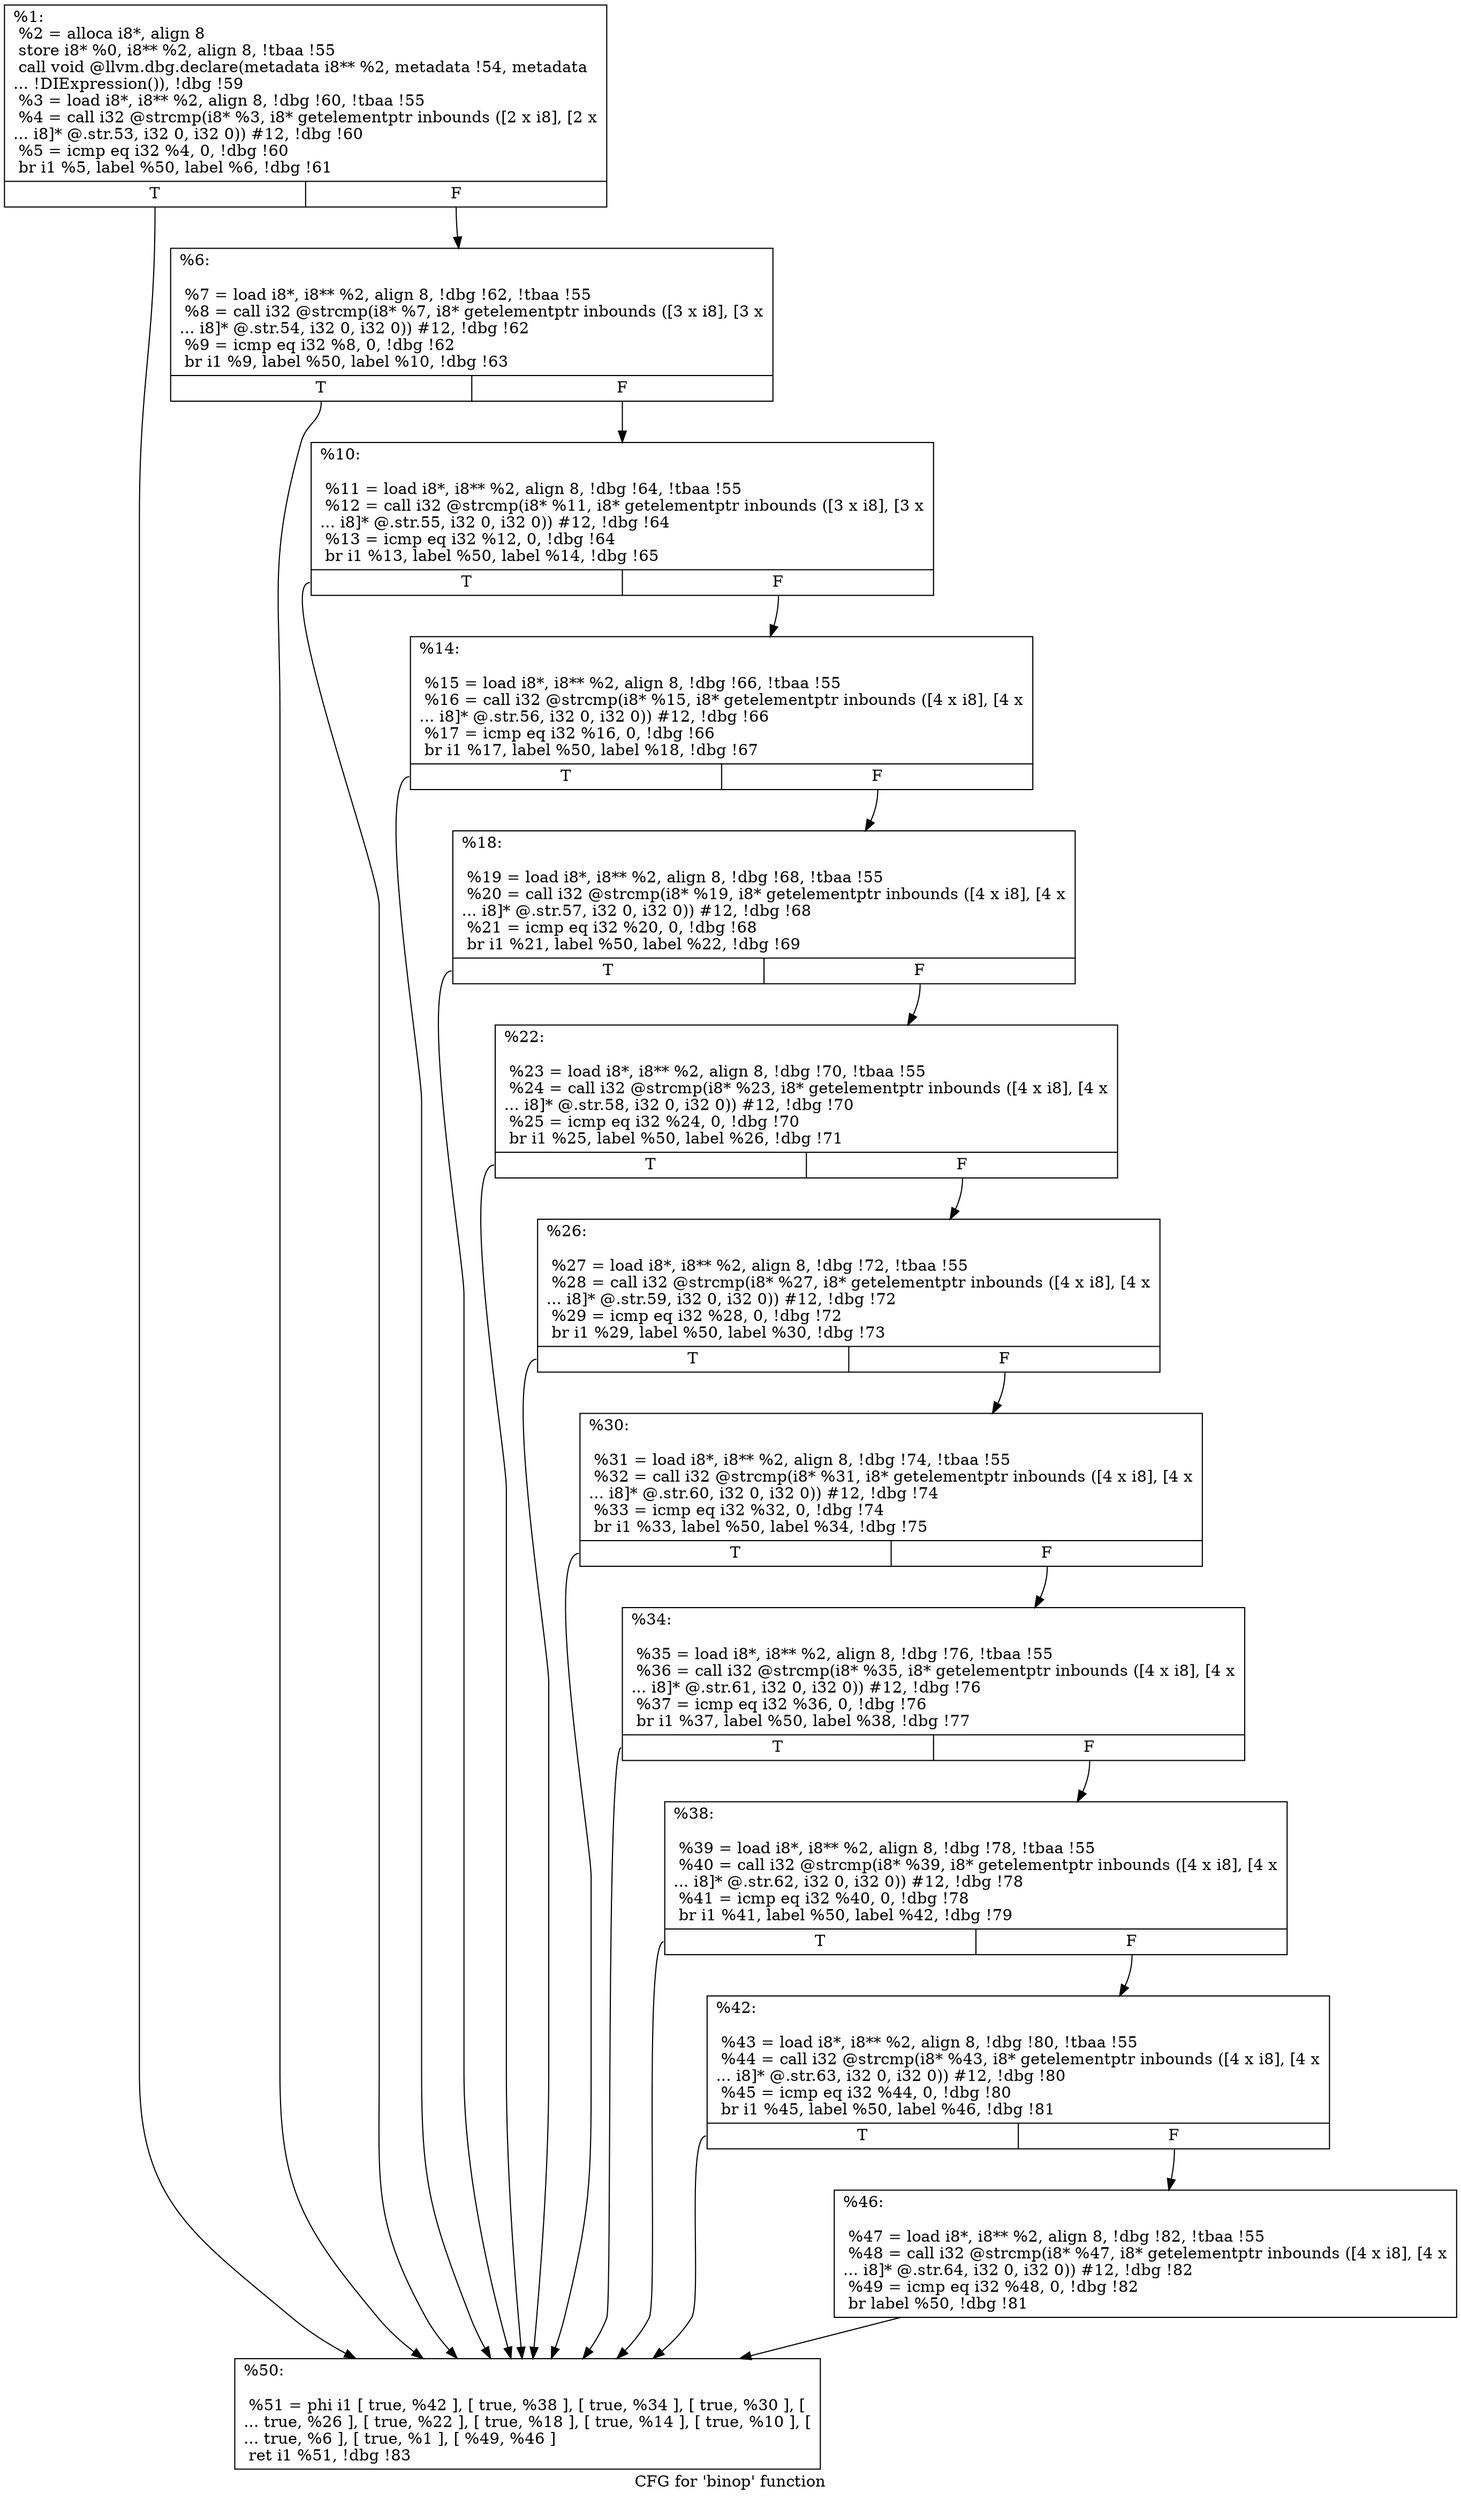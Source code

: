 digraph "CFG for 'binop' function" {
	label="CFG for 'binop' function";

	Node0x1a57650 [shape=record,label="{%1:\l  %2 = alloca i8*, align 8\l  store i8* %0, i8** %2, align 8, !tbaa !55\l  call void @llvm.dbg.declare(metadata i8** %2, metadata !54, metadata\l... !DIExpression()), !dbg !59\l  %3 = load i8*, i8** %2, align 8, !dbg !60, !tbaa !55\l  %4 = call i32 @strcmp(i8* %3, i8* getelementptr inbounds ([2 x i8], [2 x\l... i8]* @.str.53, i32 0, i32 0)) #12, !dbg !60\l  %5 = icmp eq i32 %4, 0, !dbg !60\l  br i1 %5, label %50, label %6, !dbg !61\l|{<s0>T|<s1>F}}"];
	Node0x1a57650:s0 -> Node0x1a58070;
	Node0x1a57650:s1 -> Node0x1a57d00;
	Node0x1a57d00 [shape=record,label="{%6:\l\l  %7 = load i8*, i8** %2, align 8, !dbg !62, !tbaa !55\l  %8 = call i32 @strcmp(i8* %7, i8* getelementptr inbounds ([3 x i8], [3 x\l... i8]* @.str.54, i32 0, i32 0)) #12, !dbg !62\l  %9 = icmp eq i32 %8, 0, !dbg !62\l  br i1 %9, label %50, label %10, !dbg !63\l|{<s0>T|<s1>F}}"];
	Node0x1a57d00:s0 -> Node0x1a58070;
	Node0x1a57d00:s1 -> Node0x1a57d50;
	Node0x1a57d50 [shape=record,label="{%10:\l\l  %11 = load i8*, i8** %2, align 8, !dbg !64, !tbaa !55\l  %12 = call i32 @strcmp(i8* %11, i8* getelementptr inbounds ([3 x i8], [3 x\l... i8]* @.str.55, i32 0, i32 0)) #12, !dbg !64\l  %13 = icmp eq i32 %12, 0, !dbg !64\l  br i1 %13, label %50, label %14, !dbg !65\l|{<s0>T|<s1>F}}"];
	Node0x1a57d50:s0 -> Node0x1a58070;
	Node0x1a57d50:s1 -> Node0x1a57da0;
	Node0x1a57da0 [shape=record,label="{%14:\l\l  %15 = load i8*, i8** %2, align 8, !dbg !66, !tbaa !55\l  %16 = call i32 @strcmp(i8* %15, i8* getelementptr inbounds ([4 x i8], [4 x\l... i8]* @.str.56, i32 0, i32 0)) #12, !dbg !66\l  %17 = icmp eq i32 %16, 0, !dbg !66\l  br i1 %17, label %50, label %18, !dbg !67\l|{<s0>T|<s1>F}}"];
	Node0x1a57da0:s0 -> Node0x1a58070;
	Node0x1a57da0:s1 -> Node0x1a57df0;
	Node0x1a57df0 [shape=record,label="{%18:\l\l  %19 = load i8*, i8** %2, align 8, !dbg !68, !tbaa !55\l  %20 = call i32 @strcmp(i8* %19, i8* getelementptr inbounds ([4 x i8], [4 x\l... i8]* @.str.57, i32 0, i32 0)) #12, !dbg !68\l  %21 = icmp eq i32 %20, 0, !dbg !68\l  br i1 %21, label %50, label %22, !dbg !69\l|{<s0>T|<s1>F}}"];
	Node0x1a57df0:s0 -> Node0x1a58070;
	Node0x1a57df0:s1 -> Node0x1a57e40;
	Node0x1a57e40 [shape=record,label="{%22:\l\l  %23 = load i8*, i8** %2, align 8, !dbg !70, !tbaa !55\l  %24 = call i32 @strcmp(i8* %23, i8* getelementptr inbounds ([4 x i8], [4 x\l... i8]* @.str.58, i32 0, i32 0)) #12, !dbg !70\l  %25 = icmp eq i32 %24, 0, !dbg !70\l  br i1 %25, label %50, label %26, !dbg !71\l|{<s0>T|<s1>F}}"];
	Node0x1a57e40:s0 -> Node0x1a58070;
	Node0x1a57e40:s1 -> Node0x1a57e90;
	Node0x1a57e90 [shape=record,label="{%26:\l\l  %27 = load i8*, i8** %2, align 8, !dbg !72, !tbaa !55\l  %28 = call i32 @strcmp(i8* %27, i8* getelementptr inbounds ([4 x i8], [4 x\l... i8]* @.str.59, i32 0, i32 0)) #12, !dbg !72\l  %29 = icmp eq i32 %28, 0, !dbg !72\l  br i1 %29, label %50, label %30, !dbg !73\l|{<s0>T|<s1>F}}"];
	Node0x1a57e90:s0 -> Node0x1a58070;
	Node0x1a57e90:s1 -> Node0x1a57ee0;
	Node0x1a57ee0 [shape=record,label="{%30:\l\l  %31 = load i8*, i8** %2, align 8, !dbg !74, !tbaa !55\l  %32 = call i32 @strcmp(i8* %31, i8* getelementptr inbounds ([4 x i8], [4 x\l... i8]* @.str.60, i32 0, i32 0)) #12, !dbg !74\l  %33 = icmp eq i32 %32, 0, !dbg !74\l  br i1 %33, label %50, label %34, !dbg !75\l|{<s0>T|<s1>F}}"];
	Node0x1a57ee0:s0 -> Node0x1a58070;
	Node0x1a57ee0:s1 -> Node0x1a57f30;
	Node0x1a57f30 [shape=record,label="{%34:\l\l  %35 = load i8*, i8** %2, align 8, !dbg !76, !tbaa !55\l  %36 = call i32 @strcmp(i8* %35, i8* getelementptr inbounds ([4 x i8], [4 x\l... i8]* @.str.61, i32 0, i32 0)) #12, !dbg !76\l  %37 = icmp eq i32 %36, 0, !dbg !76\l  br i1 %37, label %50, label %38, !dbg !77\l|{<s0>T|<s1>F}}"];
	Node0x1a57f30:s0 -> Node0x1a58070;
	Node0x1a57f30:s1 -> Node0x1a57f80;
	Node0x1a57f80 [shape=record,label="{%38:\l\l  %39 = load i8*, i8** %2, align 8, !dbg !78, !tbaa !55\l  %40 = call i32 @strcmp(i8* %39, i8* getelementptr inbounds ([4 x i8], [4 x\l... i8]* @.str.62, i32 0, i32 0)) #12, !dbg !78\l  %41 = icmp eq i32 %40, 0, !dbg !78\l  br i1 %41, label %50, label %42, !dbg !79\l|{<s0>T|<s1>F}}"];
	Node0x1a57f80:s0 -> Node0x1a58070;
	Node0x1a57f80:s1 -> Node0x1a57fd0;
	Node0x1a57fd0 [shape=record,label="{%42:\l\l  %43 = load i8*, i8** %2, align 8, !dbg !80, !tbaa !55\l  %44 = call i32 @strcmp(i8* %43, i8* getelementptr inbounds ([4 x i8], [4 x\l... i8]* @.str.63, i32 0, i32 0)) #12, !dbg !80\l  %45 = icmp eq i32 %44, 0, !dbg !80\l  br i1 %45, label %50, label %46, !dbg !81\l|{<s0>T|<s1>F}}"];
	Node0x1a57fd0:s0 -> Node0x1a58070;
	Node0x1a57fd0:s1 -> Node0x1a58020;
	Node0x1a58020 [shape=record,label="{%46:\l\l  %47 = load i8*, i8** %2, align 8, !dbg !82, !tbaa !55\l  %48 = call i32 @strcmp(i8* %47, i8* getelementptr inbounds ([4 x i8], [4 x\l... i8]* @.str.64, i32 0, i32 0)) #12, !dbg !82\l  %49 = icmp eq i32 %48, 0, !dbg !82\l  br label %50, !dbg !81\l}"];
	Node0x1a58020 -> Node0x1a58070;
	Node0x1a58070 [shape=record,label="{%50:\l\l  %51 = phi i1 [ true, %42 ], [ true, %38 ], [ true, %34 ], [ true, %30 ], [\l... true, %26 ], [ true, %22 ], [ true, %18 ], [ true, %14 ], [ true, %10 ], [\l... true, %6 ], [ true, %1 ], [ %49, %46 ]\l  ret i1 %51, !dbg !83\l}"];
}
